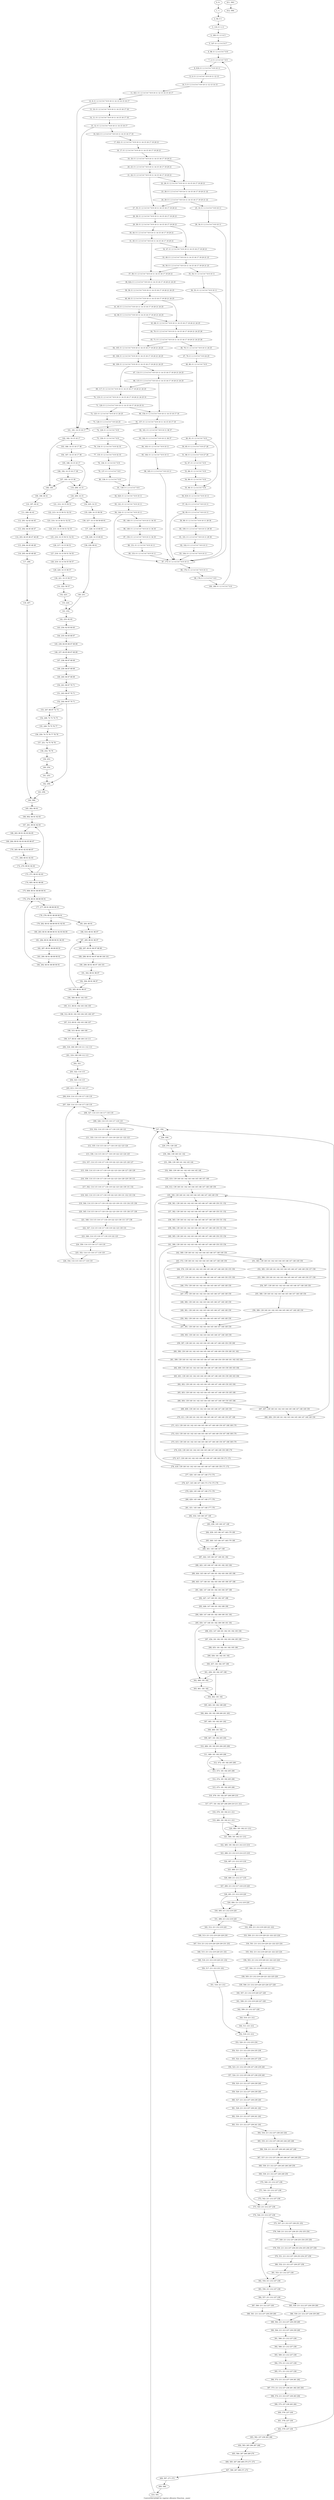 digraph G {
graph [label="Control-flow-graph for register allocator (function _main)"]
0[label="0, 0: "];
1[label="1, 1: "];
2[label="2, 84: 0 1 "];
3[label="3, 133: 0 1 2 3 "];
4[label="4, 160: 0 1 2 3 4 5 "];
5[label="5, 147: 0 1 2 3 4 5 6 7 "];
6[label="6, 98: 0 1 2 3 4 5 6 7 8 9 "];
7[label="7, 2: 0 1 2 3 4 5 6 7 8 9 "];
8[label="8, 618: 0 1 2 3 4 5 6 7 8 9 10 11 "];
9[label="9, 4: 0 1 2 3 4 5 6 7 8 9 10 11 12 13 "];
10[label="10, 5: 0 1 2 3 4 5 6 7 8 9 10 11 12 13 14 15 "];
11[label="11, 621: 0 1 2 3 4 5 6 7 8 9 10 11 12 13 14 15 16 17 "];
12[label="12, 6: 0 1 2 3 4 5 6 7 8 9 10 11 12 13 14 15 16 17 "];
13[label="13, 10: 0 1 2 3 4 5 6 7 8 9 10 11 14 15 16 17 18 "];
14[label="14, 11: 0 1 2 3 4 5 6 7 8 9 10 11 14 15 16 17 18 "];
15[label="15, 12: 0 1 2 3 4 5 6 7 8 9 10 11 14 15 16 17 "];
16[label="16, 623: 0 1 2 3 4 5 6 7 8 9 10 11 14 15 16 17 19 "];
17[label="17, 622: 0 1 2 3 4 5 6 7 8 9 10 11 14 15 16 17 19 20 21 "];
18[label="18, 17: 0 1 2 3 4 5 6 7 8 9 10 11 14 15 16 17 19 20 21 "];
19[label="19, 18: 0 1 2 3 4 5 6 7 8 9 10 11 14 15 16 17 19 20 21 "];
20[label="20, 23: 0 1 2 3 4 5 6 7 8 9 10 11 14 15 16 17 19 20 21 "];
21[label="21, 24: 0 1 2 3 4 5 6 7 8 9 10 11 14 15 16 17 19 20 21 "];
22[label="22, 26: 0 1 2 3 4 5 6 7 8 9 10 11 14 15 16 17 19 20 21 "];
23[label="23, 28: 0 1 2 3 4 5 6 7 8 9 10 11 14 15 16 17 19 20 21 22 "];
24[label="24, 29: 0 1 2 3 4 5 6 7 8 9 10 11 14 15 16 17 19 20 21 22 "];
25[label="25, 33: 0 1 2 3 4 5 6 7 8 9 10 11 "];
26[label="26, 34: 0 1 2 3 4 5 6 7 8 9 10 11 "];
27[label="27, 35: 0 1 2 3 4 5 6 7 8 9 10 11 14 15 16 17 19 20 21 "];
28[label="28, 38: 0 1 2 3 4 5 6 7 8 9 10 11 14 15 16 17 19 20 21 "];
29[label="29, 39: 0 1 2 3 4 5 6 7 8 9 10 11 14 15 16 17 19 20 21 "];
30[label="30, 44: 0 1 2 3 4 5 6 7 8 9 10 11 14 15 16 17 19 20 21 "];
31[label="31, 45: 0 1 2 3 4 5 6 7 8 9 10 11 14 15 16 17 19 20 21 "];
32[label="32, 47: 0 1 2 3 4 5 6 7 8 9 10 11 14 15 16 17 19 20 21 "];
33[label="33, 49: 0 1 2 3 4 5 6 7 8 9 10 11 14 15 16 17 19 20 21 23 "];
34[label="34, 50: 0 1 2 3 4 5 6 7 8 9 10 11 14 15 16 17 19 20 21 23 "];
35[label="35, 54: 0 1 2 3 4 5 6 7 8 9 10 11 "];
36[label="36, 55: 0 1 2 3 4 5 6 7 8 9 10 11 "];
37[label="37, 56: 0 1 2 3 4 5 6 7 8 9 10 11 14 15 16 17 19 20 21 "];
38[label="38, 624: 0 1 2 3 4 5 6 7 8 9 10 11 14 15 16 17 19 20 21 24 25 "];
39[label="39, 59: 0 1 2 3 4 5 6 7 8 9 10 11 14 15 16 17 19 20 21 24 25 "];
40[label="40, 60: 0 1 2 3 4 5 6 7 8 9 10 11 14 15 16 17 19 20 21 24 25 "];
41[label="41, 65: 0 1 2 3 4 5 6 7 8 9 10 11 14 15 16 17 19 20 21 24 25 "];
42[label="42, 66: 0 1 2 3 4 5 6 7 8 9 10 11 14 15 16 17 19 20 21 24 25 "];
43[label="43, 68: 0 1 2 3 4 5 6 7 8 9 10 11 14 15 16 17 19 20 21 24 25 "];
44[label="44, 70: 0 1 2 3 4 5 6 7 8 9 10 11 14 15 16 17 19 20 21 24 25 26 "];
45[label="45, 71: 0 1 2 3 4 5 6 7 8 9 10 11 14 15 16 17 19 20 21 24 25 26 "];
46[label="46, 76: 0 1 2 3 4 5 6 7 8 9 10 11 24 25 "];
47[label="47, 79: 0 1 2 3 4 5 6 7 8 9 24 25 "];
48[label="48, 80: 0 1 2 3 4 5 6 7 8 9 "];
49[label="49, 81: 0 1 2 3 4 5 6 7 8 9 "];
50[label="50, 85: 0 1 2 3 4 5 6 7 8 9 27 28 "];
51[label="51, 86: 0 1 2 3 4 5 6 7 8 9 27 28 "];
52[label="52, 87: 0 1 2 3 4 5 6 7 8 9 "];
53[label="53, 88: 0 1 2 3 4 5 6 7 8 9 "];
54[label="54, 89: 0 1 2 3 4 5 6 7 8 9 "];
55[label="55, 90: 0 1 2 3 4 5 6 7 8 9 "];
56[label="56, 619: 0 1 2 3 4 5 6 7 8 9 10 11 "];
57[label="57, 92: 0 1 2 3 4 5 6 7 8 9 10 11 "];
58[label="58, 95: 0 1 2 3 4 5 6 7 8 9 10 11 "];
59[label="59, 99: 0 1 2 3 4 5 6 7 8 9 10 11 29 30 "];
60[label="60, 100: 0 1 2 3 4 5 6 7 8 9 10 11 29 30 "];
61[label="61, 101: 0 1 2 3 4 5 6 7 8 9 10 11 29 30 "];
62[label="62, 102: 0 1 2 3 4 5 6 7 8 9 10 11 "];
63[label="63, 104: 0 1 2 3 4 5 6 7 8 9 10 11 "];
64[label="64, 105: 0 1 2 3 4 5 6 7 8 9 10 11 14 15 16 17 19 20 21 24 25 "];
65[label="65, 108: 0 1 2 3 4 5 6 7 8 9 10 11 14 15 16 17 19 20 21 24 25 "];
66[label="66, 109: 0 1 2 3 4 5 6 7 8 9 10 11 14 15 16 17 19 20 21 24 25 "];
67[label="67, 114: 0 1 2 3 4 5 6 7 8 9 10 11 14 15 16 17 19 20 21 24 25 "];
68[label="68, 115: 0 1 2 3 4 5 6 7 8 9 10 11 14 15 16 17 19 20 21 24 25 "];
69[label="69, 117: 0 1 2 3 4 5 6 7 8 9 10 11 14 15 16 17 19 20 21 24 25 "];
70[label="70, 119: 0 1 2 3 4 5 6 7 8 9 10 11 14 15 16 17 19 20 21 24 25 31 "];
71[label="71, 120: 0 1 2 3 4 5 6 7 8 9 10 11 14 15 16 17 19 24 25 31 "];
72[label="72, 125: 0 1 2 3 4 5 6 7 8 9 10 11 24 25 "];
73[label="73, 128: 0 1 2 3 4 5 6 7 8 9 24 25 "];
74[label="74, 129: 0 1 2 3 4 5 6 7 8 9 "];
75[label="75, 130: 0 1 2 3 4 5 6 7 8 9 "];
76[label="76, 134: 0 1 2 3 4 5 6 7 8 9 32 33 "];
77[label="77, 135: 0 1 2 3 4 5 6 7 8 9 32 33 "];
78[label="78, 136: 0 1 2 3 4 5 6 7 8 9 "];
79[label="79, 137: 0 1 2 3 4 5 6 7 8 9 "];
80[label="80, 138: 0 1 2 3 4 5 6 7 8 9 "];
81[label="81, 139: 0 1 2 3 4 5 6 7 8 9 "];
82[label="82, 620: 0 1 2 3 4 5 6 7 8 9 10 11 "];
83[label="83, 141: 0 1 2 3 4 5 6 7 8 9 10 11 "];
84[label="84, 144: 0 1 2 3 4 5 6 7 8 9 10 11 "];
85[label="85, 148: 0 1 2 3 4 5 6 7 8 9 10 11 34 35 "];
86[label="86, 149: 0 1 2 3 4 5 6 7 8 9 10 11 34 35 "];
87[label="87, 150: 0 1 2 3 4 5 6 7 8 9 10 11 34 35 "];
88[label="88, 151: 0 1 2 3 4 5 6 7 8 9 10 11 "];
89[label="89, 153: 0 1 2 3 4 5 6 7 8 9 10 11 "];
90[label="90, 154: 0 1 2 3 4 5 6 7 8 9 10 11 14 15 16 17 19 "];
91[label="91, 157: 0 1 2 3 4 5 6 7 8 9 10 11 14 15 16 17 19 "];
92[label="92, 161: 0 1 2 3 4 5 6 7 8 9 10 11 36 37 "];
93[label="93, 162: 0 1 2 3 4 5 6 7 8 9 10 11 36 37 "];
94[label="94, 163: 0 1 2 3 4 5 6 7 8 9 10 11 "];
95[label="95, 164: 0 1 2 3 4 5 6 7 8 9 10 11 "];
96[label="96, 165: 0 1 2 3 4 5 6 7 8 9 10 11 "];
97[label="97, 173: 0 1 2 3 4 5 6 7 8 9 10 11 "];
98[label="98, 176: 0 1 2 3 4 5 6 7 8 9 10 11 "];
99[label="99, 178: 0 1 2 3 4 5 6 7 8 9 "];
100[label="100, 180: 0 1 2 3 4 5 6 7 8 9 "];
101[label="101, 181: 14 15 16 17 "];
102[label="102, 182: 14 15 16 17 "];
103[label="103, 186: 14 15 16 17 38 "];
104[label="104, 187: 14 15 16 17 38 "];
105[label="105, 188: 14 15 16 17 "];
106[label="106, 192: 14 15 16 17 39 "];
107[label="107, 193: 14 15 39 "];
108[label="108, 195: "];
109[label="109, 196: 40 41 "];
110[label="110, 197: 40 41 "];
111[label="111, 200: 42 43 "];
112[label="112, 201: 42 43 44 45 "];
113[label="113, 202: 44 45 46 47 "];
114[label="114, 203: 44 45 46 47 48 49 "];
115[label="115, 204: 44 45 48 49 "];
116[label="116, 205: 44 45 48 49 "];
117[label="117, 206: "];
118[label="118, 207: "];
119[label="119, 208: 14 15 "];
120[label="120, 209: 14 15 "];
121[label="121, 212: 14 15 50 51 "];
122[label="122, 213: 14 15 50 51 52 53 "];
123[label="123, 214: 14 15 50 51 52 53 "];
124[label="124, 215: 14 15 50 51 52 53 "];
125[label="125, 216: 14 15 50 51 52 53 "];
126[label="126, 217: 14 15 50 51 "];
127[label="127, 218: 14 15 50 51 54 55 "];
128[label="128, 219: 14 15 54 55 56 57 "];
129[label="129, 220: 14 15 56 57 "];
130[label="130, 221: 14 15 56 57 "];
131[label="131, 222: 56 57 "];
132[label="132, 223: "];
133[label="133, 224: "];
134[label="134, 225: 14 15 "];
135[label="135, 226: 14 15 58 59 "];
136[label="136, 227: 14 15 58 59 60 61 "];
137[label="137, 228: 14 15 60 61 "];
138[label="138, 229: 14 15 60 61 "];
139[label="139, 230: 60 61 "];
140[label="140, 231: "];
141[label="141, 232: "];
142[label="142, 233: 62 63 "];
143[label="143, 234: 62 63 64 65 "];
144[label="144, 235: 64 65 66 67 "];
145[label="145, 236: 64 65 66 67 68 69 "];
146[label="146, 237: 64 65 66 67 68 69 "];
147[label="147, 238: 66 67 68 69 "];
148[label="148, 239: 66 67 68 69 "];
149[label="149, 240: 66 67 68 69 "];
150[label="150, 241: 66 67 70 71 "];
151[label="151, 243: 66 67 70 71 "];
152[label="152, 244: 66 67 70 71 "];
153[label="153, 247: 66 67 72 73 "];
154[label="154, 248: 72 73 74 75 "];
155[label="155, 249: 74 75 76 77 "];
156[label="156, 250: 74 75 76 77 78 79 "];
157[label="157, 251: 74 75 78 79 "];
158[label="158, 252: 78 79 "];
159[label="159, 253: "];
160[label="160, 254: "];
161[label="161, 255: "];
162[label="162, 256: "];
163[label="163, 258: "];
164[label="164, 596: "];
165[label="165, 262: 80 81 "];
166[label="166, 602: 80 81 82 83 "];
167[label="167, 261: 80 81 82 83 "];
168[label="168, 263: 80 81 82 83 84 85 "];
169[label="169, 264: 80 81 82 83 84 85 86 87 "];
170[label="170, 265: 80 81 82 83 86 87 "];
171[label="171, 268: 80 81 82 83 "];
172[label="172, 270: 80 81 82 83 "];
173[label="173, 271: 80 81 82 83 "];
174[label="174, 605: 80 81 88 89 "];
175[label="175, 608: 80 81 88 89 90 91 "];
176[label="176, 276: 80 81 88 89 90 91 "];
177[label="177, 277: 80 81 88 89 90 91 "];
178[label="178, 278: 80 81 88 89 90 91 "];
179[label="179, 282: 80 81 88 89 90 91 92 93 "];
180[label="180, 283: 80 81 88 89 90 91 92 93 94 95 "];
181[label="181, 284: 80 81 88 89 90 91 94 95 "];
182[label="182, 287: 80 81 88 89 90 91 "];
183[label="183, 290: 80 81 88 89 90 91 "];
184[label="184, 292: 80 81 88 89 90 91 "];
185[label="185, 293: 80 81 "];
186[label="186, 610: 80 81 96 97 "];
187[label="187, 295: 80 81 96 97 "];
188[label="188, 297: 80 81 96 97 98 99 "];
189[label="189, 298: 80 81 96 97 98 99 100 101 "];
190[label="190, 299: 80 81 96 97 100 101 "];
191[label="191, 302: 80 81 96 97 "];
192[label="192, 304: 80 81 96 97 "];
193[label="193, 305: 80 81 96 97 "];
194[label="194, 309: 80 81 102 103 "];
195[label="195, 311: 80 81 102 103 104 105 "];
196[label="196, 312: 80 81 102 103 104 105 106 107 "];
197[label="197, 313: 80 81 102 103 106 107 "];
198[label="198, 315: 80 81 108 109 "];
199[label="199, 317: 80 81 108 109 110 111 "];
200[label="200, 318: 108 109 110 111 112 113 "];
201[label="201, 319: 108 109 112 113 "];
202[label="202, 321: "];
203[label="203, 322: 114 115 "];
204[label="204, 323: 114 115 "];
205[label="205, 613: 114 115 116 117 "];
206[label="206, 616: 114 115 116 117 118 119 "];
207[label="207, 326: 114 115 116 117 118 119 "];
208[label="208, 327: 114 115 116 117 118 119 "];
209[label="209, 328: 114 115 116 117 118 119 "];
210[label="210, 332: 114 115 116 117 118 119 120 121 "];
211[label="211, 333: 114 115 116 117 118 119 120 121 122 123 "];
212[label="212, 335: 114 115 116 117 118 119 122 123 124 "];
213[label="213, 336: 114 115 116 117 118 119 122 123 124 125 "];
214[label="214, 337: 114 115 116 117 118 119 122 123 124 125 126 127 "];
215[label="215, 338: 114 115 116 117 118 119 122 123 124 126 127 128 129 "];
216[label="216, 339: 114 115 116 117 118 119 122 123 124 128 129 130 131 "];
217[label="217, 342: 114 115 116 117 118 119 122 123 124 130 131 132 "];
218[label="218, 343: 114 115 116 117 118 119 122 123 130 131 132 133 134 "];
219[label="219, 344: 114 115 116 117 118 119 122 123 130 131 133 134 135 136 "];
220[label="220, 345: 114 115 116 117 118 119 122 123 130 131 135 136 137 138 "];
221[label="221, 346: 114 115 116 117 118 119 122 123 130 131 137 138 "];
222[label="222, 347: 114 115 116 117 118 119 122 123 130 131 "];
223[label="223, 348: 114 115 116 117 118 119 122 123 "];
224[label="224, 350: 114 115 116 117 118 119 "];
225[label="225, 352: 114 115 116 117 118 119 "];
226[label="226, 354: 114 115 116 117 118 119 "];
227[label="227, 356: "];
228[label="228, 358: "];
229[label="229, 375: 139 140 "];
230[label="230, 384: 139 140 141 142 "];
231[label="231, 396: 139 140 141 142 143 144 "];
232[label="232, 360: 139 140 141 142 143 144 145 146 "];
233[label="233, 410: 139 140 141 142 143 144 145 146 147 148 "];
234[label="234, 412: 139 140 141 142 143 144 145 146 147 148 149 150 "];
235[label="235, 359: 139 140 141 142 143 144 145 146 147 148 149 150 "];
236[label="236, 361: 139 140 141 142 143 144 145 146 147 148 149 150 151 152 "];
237[label="237, 362: 139 140 141 142 143 144 145 146 147 148 149 150 151 152 "];
238[label="238, 363: 139 140 141 142 143 144 145 146 147 148 149 150 151 152 "];
239[label="239, 364: 139 140 141 142 143 144 145 146 147 148 149 150 151 152 "];
240[label="240, 365: 139 140 141 142 143 144 145 146 147 148 149 150 153 154 "];
241[label="241, 366: 139 140 141 142 143 144 145 146 147 148 149 150 153 154 "];
242[label="242, 369: 139 140 141 142 143 144 145 146 147 148 149 150 "];
243[label="243, 372: 139 140 141 142 143 144 145 146 147 148 149 150 "];
244[label="244, 376: 139 140 141 142 143 144 145 146 147 148 149 150 155 156 "];
245[label="245, 377: 139 140 141 142 143 144 145 146 147 148 149 150 155 156 "];
246[label="246, 378: 139 140 141 142 143 144 145 146 147 148 149 150 "];
247[label="247, 379: 139 140 141 142 143 144 145 146 147 148 149 150 "];
248[label="248, 380: 139 140 141 142 143 144 145 146 147 148 149 150 "];
249[label="249, 381: 139 140 141 142 143 144 145 146 147 148 149 150 "];
250[label="250, 382: 139 140 141 142 143 144 145 146 147 148 149 150 "];
251[label="251, 383: 139 140 141 142 143 144 145 146 147 148 149 150 "];
252[label="252, 385: 139 140 141 142 143 144 145 146 147 148 149 150 157 158 "];
253[label="253, 386: 139 140 141 142 143 144 145 146 147 148 149 150 157 158 "];
254[label="254, 387: 139 140 141 142 143 144 145 146 147 148 149 150 "];
255[label="255, 388: 139 140 141 142 143 144 145 146 147 148 149 150 "];
256[label="256, 389: 139 140 141 142 143 144 145 146 147 148 149 150 "];
257[label="257, 391: 139 140 141 142 143 144 145 146 147 148 149 150 "];
258[label="258, 393: 139 140 141 142 143 144 145 146 147 148 149 150 "];
259[label="259, 397: 139 140 141 142 143 144 145 146 147 148 149 150 159 160 "];
260[label="260, 398: 139 140 141 142 143 144 145 146 147 148 149 150 159 160 161 162 "];
261[label="261, 399: 139 140 141 142 143 144 145 146 147 148 149 150 159 160 161 162 163 164 "];
262[label="262, 400: 139 140 141 142 143 144 145 146 147 148 149 150 159 160 163 164 "];
263[label="263, 401: 139 140 141 142 143 144 145 146 147 148 149 150 159 160 163 164 "];
264[label="264, 402: 139 140 141 142 143 144 145 146 147 148 149 150 163 164 "];
265[label="265, 403: 139 140 141 142 143 144 145 146 147 148 149 150 165 166 "];
266[label="266, 404: 139 140 141 142 143 144 145 146 147 148 149 150 165 166 "];
267[label="267, 407: 139 140 141 142 143 144 145 146 147 148 149 150 "];
268[label="268, 408: 139 140 141 142 143 144 145 146 147 148 149 150 "];
269[label="269, 409: 139 140 141 142 143 144 145 146 147 148 149 150 "];
270[label="270, 411: 139 140 141 142 143 144 145 146 147 148 149 150 167 168 "];
271[label="271, 413: 139 140 141 142 143 144 145 146 147 148 149 150 167 168 169 170 "];
272[label="272, 414: 139 140 141 142 143 144 145 146 147 148 149 150 167 168 169 170 "];
273[label="273, 415: 139 140 141 142 143 144 145 146 147 148 149 150 167 168 169 170 "];
274[label="274, 416: 139 140 141 142 143 144 145 146 147 148 149 150 169 170 "];
275[label="275, 417: 139 140 141 142 143 144 145 146 147 148 149 150 171 172 "];
276[label="276, 418: 139 140 141 142 143 144 145 146 147 148 149 150 171 172 "];
277[label="277, 426: 145 146 147 148 173 174 "];
278[label="278, 427: 145 146 147 148 173 174 175 176 "];
279[label="279, 428: 145 146 147 148 175 176 "];
280[label="280, 429: 145 146 147 148 177 178 "];
281[label="281, 431: 145 146 147 148 177 178 "];
282[label="282, 432: 145 146 147 148 "];
283[label="283, 436: 145 146 147 148 "];
284[label="284, 439: 145 146 147 148 179 180 "];
285[label="285, 440: 145 146 147 148 179 180 "];
286[label="286, 441: 145 146 147 148 "];
287[label="287, 442: 145 146 147 148 181 182 "];
288[label="288, 443: 145 146 147 148 181 182 183 184 "];
289[label="289, 444: 145 146 147 148 181 182 183 184 185 186 "];
290[label="290, 445: 147 148 181 182 183 184 185 186 187 188 "];
291[label="291, 446: 147 148 181 182 183 184 187 188 "];
292[label="292, 447: 147 148 181 182 187 188 "];
293[label="293, 448: 147 148 181 182 189 190 "];
294[label="294, 449: 147 148 181 182 189 190 191 192 "];
295[label="295, 450: 147 148 181 182 189 190 191 192 "];
296[label="296, 453: 147 148 181 182 191 192 193 194 "];
297[label="297, 454: 181 182 191 192 193 194 195 196 "];
298[label="298, 455: 181 182 191 192 195 196 "];
299[label="299, 456: 181 182 191 192 "];
300[label="300, 457: 181 182 197 198 "];
301[label="301, 458: 181 182 197 198 "];
302[label="302, 460: 181 182 "];
303[label="303, 461: 181 182 "];
304[label="304, 462: 181 182 "];
305[label="305, 463: 181 182 199 200 "];
306[label="306, 464: 181 182 199 200 201 202 "];
307[label="307, 465: 181 182 201 202 "];
308[label="308, 466: 181 182 "];
309[label="309, 467: 181 182 203 204 "];
310[label="310, 468: 181 182 203 204 205 206 "];
311[label="311, 469: 181 182 205 206 "];
312[label="312, 472: 181 182 205 206 "];
313[label="313, 473: 181 182 205 206 "];
314[label="314, 474: 181 182 205 206 "];
315[label="315, 475: 181 182 205 206 "];
316[label="316, 476: 181 182 207 208 209 210 "];
317[label="317, 477: 181 182 207 208 209 210 211 212 "];
318[label="318, 479: 181 182 211 212 "];
319[label="319, 480: 181 182 211 212 "];
320[label="320, 483: 181 182 211 212 "];
321[label="321, 484: 181 182 211 212 "];
322[label="322, 485: 181 182 211 212 213 214 "];
323[label="323, 486: 211 212 213 214 215 216 "];
324[label="324, 487: 211 212 215 216 "];
325[label="325, 488: 211 212 "];
326[label="326, 489: 211 212 217 218 "];
327[label="327, 490: 211 212 217 218 219 220 "];
328[label="328, 491: 211 212 219 220 "];
329[label="329, 494: 211 212 219 220 "];
330[label="330, 495: 211 212 219 220 "];
331[label="331, 496: 211 212 219 220 "];
332[label="332, 499: 211 212 219 220 221 222 "];
333[label="333, 500: 211 212 219 220 221 222 223 224 "];
334[label="334, 501: 211 212 219 220 221 222 223 224 "];
335[label="335, 502: 211 212 219 220 221 222 223 224 "];
336[label="336, 503: 211 212 219 220 221 222 223 224 "];
337[label="337, 504: 211 212 219 220 221 222 "];
338[label="338, 505: 211 212 219 220 221 222 225 226 "];
339[label="339, 506: 211 212 219 220 225 226 227 228 "];
340[label="340, 507: 211 212 219 220 227 228 "];
341[label="341, 508: 211 212 219 220 227 228 "];
342[label="342, 509: 211 212 227 228 "];
343[label="343, 510: 211 212 "];
344[label="344, 511: 211 212 "];
345[label="345, 512: 211 212 219 220 "];
346[label="346, 513: 211 212 219 220 229 230 "];
347[label="347, 514: 211 212 219 220 229 230 231 232 "];
348[label="348, 515: 211 212 219 220 231 232 "];
349[label="349, 516: 211 212 219 220 231 232 "];
350[label="350, 517: 211 212 231 232 "];
351[label="351, 518: 211 212 "];
352[label="352, 519: 211 212 "];
353[label="353, 520: 211 212 233 234 "];
354[label="354, 521: 211 212 233 234 235 236 "];
355[label="355, 522: 211 212 235 236 237 238 "];
356[label="356, 523: 211 212 235 236 237 238 239 240 "];
357[label="357, 524: 211 212 235 236 237 238 239 240 "];
358[label="358, 525: 211 212 237 238 239 240 "];
359[label="359, 526: 211 212 237 238 239 240 "];
360[label="360, 527: 211 212 237 238 239 240 "];
361[label="361, 528: 211 212 237 238 241 242 "];
362[label="362, 530: 211 212 237 238 241 242 "];
363[label="363, 531: 211 212 237 238 241 242 "];
364[label="364, 534: 211 212 237 238 243 244 "];
365[label="365, 535: 211 212 237 238 243 244 245 246 "];
366[label="366, 536: 211 212 237 238 245 246 247 248 "];
367[label="367, 537: 211 212 237 238 245 246 247 248 249 250 "];
368[label="368, 538: 211 212 237 238 245 246 249 250 "];
369[label="369, 539: 211 212 237 238 249 250 "];
370[label="370, 540: 211 212 237 238 "];
371[label="371, 541: 211 212 237 238 "];
372[label="372, 542: 211 212 237 238 "];
373[label="373, 543: 211 212 237 238 "];
374[label="374, 544: 211 212 237 238 "];
375[label="375, 547: 211 212 237 238 251 252 "];
376[label="376, 548: 211 212 237 238 251 252 253 254 "];
377[label="377, 549: 211 212 237 238 253 254 255 256 "];
378[label="378, 550: 211 212 237 238 253 254 255 256 257 258 "];
379[label="379, 551: 211 212 237 238 253 254 257 258 "];
380[label="380, 552: 211 212 237 238 257 258 "];
381[label="381, 553: 211 212 237 238 "];
382[label="382, 554: 211 212 237 238 "];
383[label="383, 556: 211 212 237 238 "];
384[label="384, 557: 211 212 237 238 "];
385[label="385, 558: 211 212 237 238 259 260 "];
386[label="386, 559: 211 212 237 238 259 260 "];
387[label="387, 560: 211 212 237 238 "];
388[label="388, 561: 211 212 237 238 259 260 "];
389[label="389, 562: 211 212 237 238 259 260 "];
390[label="390, 564: 211 212 237 238 259 260 "];
391[label="391, 566: 211 212 237 238 "];
392[label="392, 568: 211 212 237 238 "];
393[label="393, 569: 211 212 237 238 "];
394[label="394, 570: 211 212 237 238 "];
395[label="395, 571: 211 212 237 238 "];
396[label="396, 572: 211 212 237 238 261 262 "];
397[label="397, 573: 211 212 237 238 261 262 263 264 "];
398[label="398, 574: 211 212 237 238 263 264 "];
399[label="399, 575: 237 238 263 264 "];
400[label="400, 576: 237 238 "];
401[label="401, 578: 237 238 "];
402[label="402, 579: 237 238 "];
403[label="403, 582: 237 238 265 266 "];
404[label="404, 583: 265 266 267 268 "];
405[label="405, 584: 267 268 269 270 "];
406[label="406, 585: 267 268 269 270 271 272 "];
407[label="407, 586: 267 268 271 272 "];
408[label="408, 587: 271 272 "];
409[label="409, 588: "];
410[label="410, 591: "];
411[label="411, 593: "];
412[label="412, 594: "];
0->1 ;
1->2 ;
2->3 ;
3->4 ;
4->5 ;
5->6 ;
6->7 ;
7->8 ;
8->9 ;
9->10 ;
10->11 ;
11->12 ;
12->13 ;
12->101 ;
13->14 ;
14->15 ;
15->16 ;
15->101 ;
16->17 ;
17->18 ;
18->19 ;
19->20 ;
19->22 ;
20->21 ;
21->22 ;
21->27 ;
22->23 ;
23->24 ;
24->25 ;
24->27 ;
25->26 ;
26->97 ;
27->28 ;
28->29 ;
29->30 ;
29->32 ;
30->31 ;
31->32 ;
31->37 ;
32->33 ;
33->34 ;
34->35 ;
34->37 ;
35->36 ;
36->97 ;
37->38 ;
38->39 ;
39->40 ;
40->41 ;
40->43 ;
41->42 ;
42->43 ;
42->64 ;
43->44 ;
44->45 ;
45->46 ;
45->64 ;
46->47 ;
47->48 ;
48->49 ;
49->50 ;
49->55 ;
50->51 ;
51->52 ;
52->53 ;
53->54 ;
54->55 ;
55->56 ;
56->57 ;
57->58 ;
58->59 ;
58->97 ;
59->60 ;
60->61 ;
61->62 ;
62->63 ;
63->97 ;
64->65 ;
65->66 ;
66->67 ;
66->69 ;
67->68 ;
68->69 ;
68->90 ;
69->70 ;
70->71 ;
71->72 ;
71->90 ;
72->73 ;
73->74 ;
74->75 ;
75->76 ;
75->81 ;
76->77 ;
77->78 ;
78->79 ;
79->80 ;
80->81 ;
81->82 ;
82->83 ;
83->84 ;
84->85 ;
84->97 ;
85->86 ;
86->87 ;
87->88 ;
88->89 ;
89->97 ;
90->91 ;
91->92 ;
91->101 ;
92->93 ;
93->94 ;
94->95 ;
95->96 ;
96->97 ;
97->98 ;
98->99 ;
99->100 ;
100->7 ;
101->102 ;
102->103 ;
102->108 ;
103->104 ;
104->105 ;
105->106 ;
105->119 ;
106->107 ;
107->108 ;
107->119 ;
108->109 ;
109->110 ;
110->111 ;
111->112 ;
112->113 ;
113->114 ;
114->115 ;
115->116 ;
116->117 ;
117->118 ;
118->164 ;
119->120 ;
120->121 ;
120->134 ;
121->122 ;
122->123 ;
123->124 ;
124->125 ;
125->126 ;
126->127 ;
127->128 ;
128->129 ;
129->130 ;
130->131 ;
131->132 ;
132->133 ;
133->141 ;
134->135 ;
135->136 ;
136->137 ;
137->138 ;
138->139 ;
139->140 ;
140->141 ;
141->142 ;
142->143 ;
143->144 ;
144->145 ;
145->146 ;
146->147 ;
147->148 ;
148->149 ;
149->150 ;
150->151 ;
151->152 ;
152->153 ;
152->162 ;
153->154 ;
154->155 ;
155->156 ;
156->157 ;
157->158 ;
158->159 ;
159->160 ;
160->161 ;
161->162 ;
162->163 ;
163->164 ;
164->165 ;
165->166 ;
166->167 ;
167->168 ;
168->169 ;
169->170 ;
170->171 ;
171->172 ;
172->173 ;
173->174 ;
173->167 ;
174->175 ;
175->176 ;
176->177 ;
177->178 ;
178->179 ;
178->185 ;
179->180 ;
180->181 ;
181->182 ;
182->183 ;
183->184 ;
184->176 ;
185->186 ;
186->187 ;
187->188 ;
188->189 ;
189->190 ;
190->191 ;
191->192 ;
192->193 ;
193->194 ;
193->187 ;
194->195 ;
195->196 ;
196->197 ;
197->198 ;
198->199 ;
199->200 ;
200->201 ;
201->202 ;
202->203 ;
203->204 ;
204->205 ;
205->206 ;
206->207 ;
207->208 ;
208->209 ;
209->210 ;
209->227 ;
210->211 ;
211->212 ;
212->213 ;
213->214 ;
214->215 ;
215->216 ;
216->217 ;
217->218 ;
218->219 ;
219->220 ;
220->221 ;
221->222 ;
222->223 ;
223->224 ;
224->225 ;
225->226 ;
226->207 ;
227->228 ;
228->229 ;
229->230 ;
230->231 ;
231->232 ;
232->233 ;
233->234 ;
234->235 ;
235->236 ;
236->237 ;
237->238 ;
238->239 ;
239->240 ;
240->241 ;
241->242 ;
241->257 ;
242->243 ;
242->251 ;
243->244 ;
243->247 ;
244->245 ;
245->246 ;
246->247 ;
247->248 ;
248->249 ;
249->250 ;
250->257 ;
251->252 ;
252->253 ;
253->254 ;
254->255 ;
255->256 ;
256->257 ;
257->258 ;
258->259 ;
259->260 ;
260->261 ;
261->262 ;
262->263 ;
263->264 ;
264->265 ;
265->266 ;
266->267 ;
266->269 ;
267->268 ;
268->235 ;
269->270 ;
270->271 ;
271->272 ;
272->273 ;
273->274 ;
274->275 ;
275->276 ;
276->277 ;
276->235 ;
277->278 ;
278->279 ;
279->280 ;
280->281 ;
281->282 ;
282->283 ;
282->286 ;
283->284 ;
284->285 ;
285->286 ;
286->287 ;
287->288 ;
288->289 ;
289->290 ;
290->291 ;
291->292 ;
292->293 ;
293->294 ;
294->295 ;
295->296 ;
295->302 ;
296->297 ;
297->298 ;
298->299 ;
299->300 ;
300->301 ;
301->302 ;
301->304 ;
302->303 ;
303->304 ;
304->305 ;
305->306 ;
306->307 ;
307->308 ;
308->309 ;
309->310 ;
310->311 ;
311->312 ;
311->313 ;
312->313 ;
313->314 ;
314->315 ;
315->316 ;
316->317 ;
317->318 ;
318->319 ;
319->320 ;
319->321 ;
320->321 ;
321->322 ;
322->323 ;
323->324 ;
324->325 ;
325->326 ;
326->327 ;
327->328 ;
328->329 ;
328->330 ;
329->330 ;
330->331 ;
331->332 ;
331->345 ;
332->333 ;
333->334 ;
334->335 ;
335->336 ;
336->337 ;
337->338 ;
338->339 ;
339->340 ;
340->341 ;
341->342 ;
342->343 ;
343->344 ;
344->352 ;
345->346 ;
346->347 ;
347->348 ;
348->349 ;
349->350 ;
350->351 ;
351->352 ;
352->353 ;
353->354 ;
354->355 ;
355->356 ;
356->357 ;
357->358 ;
358->359 ;
359->360 ;
360->361 ;
361->362 ;
362->363 ;
363->364 ;
363->373 ;
364->365 ;
365->366 ;
366->367 ;
367->368 ;
368->369 ;
369->370 ;
370->371 ;
371->372 ;
372->373 ;
373->374 ;
374->375 ;
374->382 ;
375->376 ;
376->377 ;
377->378 ;
378->379 ;
379->380 ;
380->381 ;
381->382 ;
382->383 ;
383->384 ;
384->385 ;
384->387 ;
385->386 ;
386->389 ;
387->388 ;
388->389 ;
389->390 ;
390->391 ;
391->392 ;
392->393 ;
393->394 ;
394->395 ;
395->396 ;
396->397 ;
397->398 ;
398->399 ;
399->400 ;
400->401 ;
401->402 ;
402->403 ;
402->227 ;
403->404 ;
404->405 ;
405->406 ;
406->407 ;
407->408 ;
408->409 ;
409->410 ;
410->227 ;
411->412 ;
}
